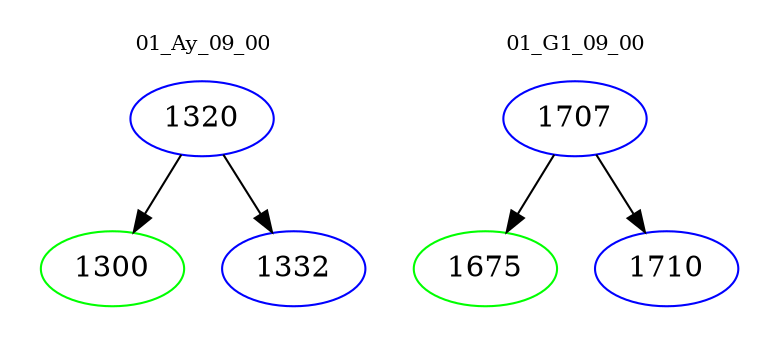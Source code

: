 digraph{
subgraph cluster_0 {
color = white
label = "01_Ay_09_00";
fontsize=10;
T0_1320 [label="1320", color="blue"]
T0_1320 -> T0_1300 [color="black"]
T0_1300 [label="1300", color="green"]
T0_1320 -> T0_1332 [color="black"]
T0_1332 [label="1332", color="blue"]
}
subgraph cluster_1 {
color = white
label = "01_G1_09_00";
fontsize=10;
T1_1707 [label="1707", color="blue"]
T1_1707 -> T1_1675 [color="black"]
T1_1675 [label="1675", color="green"]
T1_1707 -> T1_1710 [color="black"]
T1_1710 [label="1710", color="blue"]
}
}
